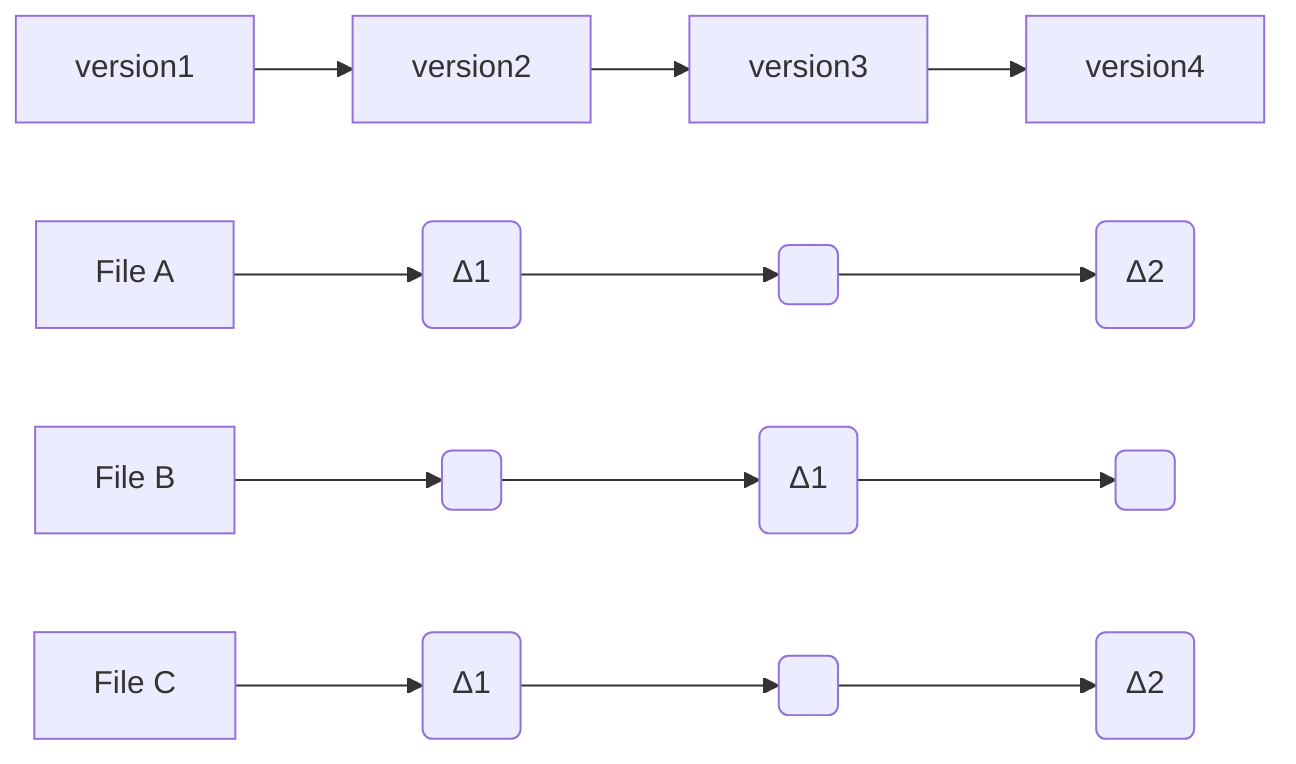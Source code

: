 graph LR
    version1 --> version2 --> version3 --> version4
    A[File A] -->A1(Δ1) --> A2( ) --> A3(Δ2)
    B[File B] -->B1( ) -->B2(Δ1) --> B3( )
    C[File C] -->C1(Δ1) -->C2( ) --> C3(Δ2)